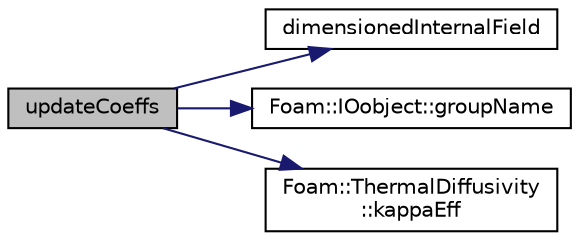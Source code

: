 digraph "updateCoeffs"
{
  bgcolor="transparent";
  edge [fontname="Helvetica",fontsize="10",labelfontname="Helvetica",labelfontsize="10"];
  node [fontname="Helvetica",fontsize="10",shape=record];
  rankdir="LR";
  Node1 [label="updateCoeffs",height=0.2,width=0.4,color="black", fillcolor="grey75", style="filled", fontcolor="black"];
  Node1 -> Node2 [color="midnightblue",fontsize="10",style="solid",fontname="Helvetica"];
  Node2 [label="dimensionedInternalField",height=0.2,width=0.4,color="black",URL="$a03120.html#a942cd19121a46cdc649099eb27c74b18"];
  Node1 -> Node3 [color="midnightblue",fontsize="10",style="solid",fontname="Helvetica"];
  Node3 [label="Foam::IOobject::groupName",height=0.2,width=0.4,color="black",URL="$a01179.html#ad5705e6da2a025ad75b4cf5d748d7d30"];
  Node1 -> Node4 [color="midnightblue",fontsize="10",style="solid",fontname="Helvetica"];
  Node4 [label="Foam::ThermalDiffusivity\l::kappaEff",height=0.2,width=0.4,color="black",URL="$a02582.html#a5c1d285eef8291bb0ec17a11e0d91aea",tooltip="Return the effective turbulent thermal diffusivity for temperature. "];
}
